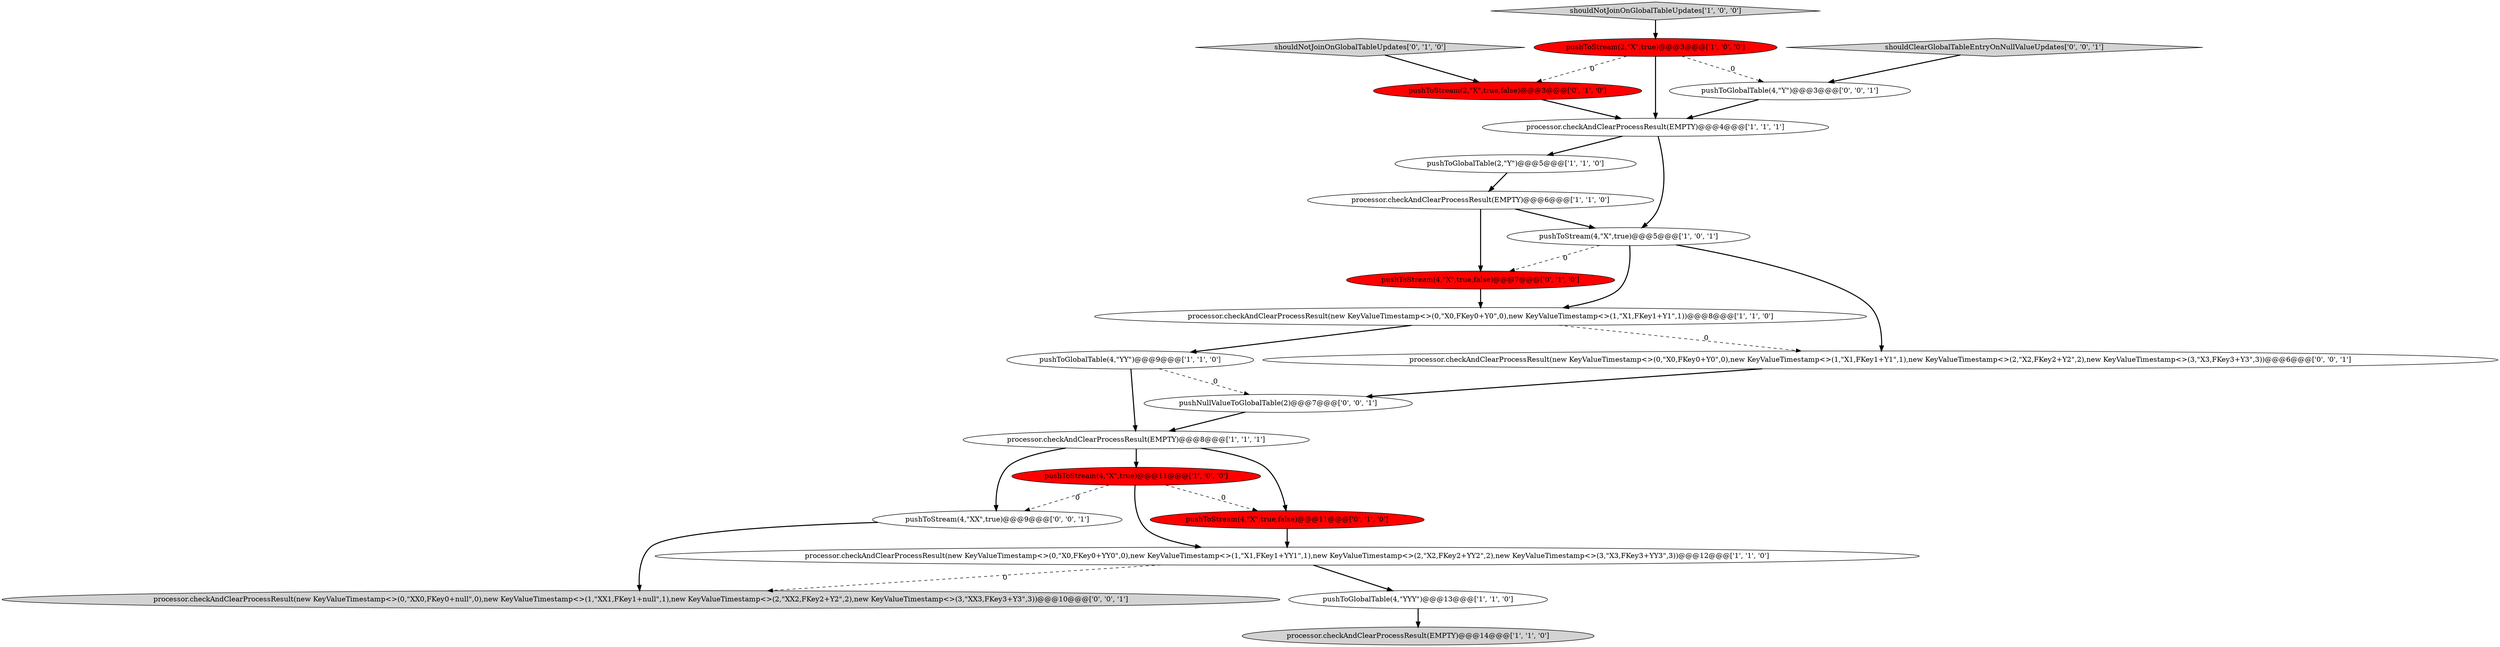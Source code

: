 digraph {
1 [style = filled, label = "pushToStream(2,\"X\",true)@@@3@@@['1', '0', '0']", fillcolor = red, shape = ellipse image = "AAA1AAABBB1BBB"];
6 [style = filled, label = "processor.checkAndClearProcessResult(new KeyValueTimestamp<>(0,\"X0,FKey0+Y0\",0),new KeyValueTimestamp<>(1,\"X1,FKey1+Y1\",1))@@@8@@@['1', '1', '0']", fillcolor = white, shape = ellipse image = "AAA0AAABBB1BBB"];
16 [style = filled, label = "pushToStream(4,\"X\",true,false)@@@7@@@['0', '1', '0']", fillcolor = red, shape = ellipse image = "AAA1AAABBB2BBB"];
9 [style = filled, label = "processor.checkAndClearProcessResult(EMPTY)@@@8@@@['1', '1', '1']", fillcolor = white, shape = ellipse image = "AAA0AAABBB1BBB"];
2 [style = filled, label = "pushToGlobalTable(4,\"YY\")@@@9@@@['1', '1', '0']", fillcolor = white, shape = ellipse image = "AAA0AAABBB1BBB"];
19 [style = filled, label = "pushToGlobalTable(4,\"Y\")@@@3@@@['0', '0', '1']", fillcolor = white, shape = ellipse image = "AAA0AAABBB3BBB"];
12 [style = filled, label = "pushToGlobalTable(2,\"Y\")@@@5@@@['1', '1', '0']", fillcolor = white, shape = ellipse image = "AAA0AAABBB1BBB"];
14 [style = filled, label = "pushToStream(2,\"X\",true,false)@@@3@@@['0', '1', '0']", fillcolor = red, shape = ellipse image = "AAA1AAABBB2BBB"];
20 [style = filled, label = "pushToStream(4,\"XX\",true)@@@9@@@['0', '0', '1']", fillcolor = white, shape = ellipse image = "AAA0AAABBB3BBB"];
11 [style = filled, label = "pushToStream(4,\"X\",true)@@@5@@@['1', '0', '1']", fillcolor = white, shape = ellipse image = "AAA0AAABBB1BBB"];
3 [style = filled, label = "pushToStream(4,\"X\",true)@@@11@@@['1', '0', '0']", fillcolor = red, shape = ellipse image = "AAA1AAABBB1BBB"];
5 [style = filled, label = "shouldNotJoinOnGlobalTableUpdates['1', '0', '0']", fillcolor = lightgray, shape = diamond image = "AAA0AAABBB1BBB"];
21 [style = filled, label = "pushNullValueToGlobalTable(2)@@@7@@@['0', '0', '1']", fillcolor = white, shape = ellipse image = "AAA0AAABBB3BBB"];
22 [style = filled, label = "processor.checkAndClearProcessResult(new KeyValueTimestamp<>(0,\"XX0,FKey0+null\",0),new KeyValueTimestamp<>(1,\"XX1,FKey1+null\",1),new KeyValueTimestamp<>(2,\"XX2,FKey2+Y2\",2),new KeyValueTimestamp<>(3,\"XX3,FKey3+Y3\",3))@@@10@@@['0', '0', '1']", fillcolor = lightgray, shape = ellipse image = "AAA0AAABBB3BBB"];
17 [style = filled, label = "shouldClearGlobalTableEntryOnNullValueUpdates['0', '0', '1']", fillcolor = lightgray, shape = diamond image = "AAA0AAABBB3BBB"];
18 [style = filled, label = "processor.checkAndClearProcessResult(new KeyValueTimestamp<>(0,\"X0,FKey0+Y0\",0),new KeyValueTimestamp<>(1,\"X1,FKey1+Y1\",1),new KeyValueTimestamp<>(2,\"X2,FKey2+Y2\",2),new KeyValueTimestamp<>(3,\"X3,FKey3+Y3\",3))@@@6@@@['0', '0', '1']", fillcolor = white, shape = ellipse image = "AAA0AAABBB3BBB"];
13 [style = filled, label = "pushToStream(4,\"X\",true,false)@@@11@@@['0', '1', '0']", fillcolor = red, shape = ellipse image = "AAA1AAABBB2BBB"];
15 [style = filled, label = "shouldNotJoinOnGlobalTableUpdates['0', '1', '0']", fillcolor = lightgray, shape = diamond image = "AAA0AAABBB2BBB"];
10 [style = filled, label = "processor.checkAndClearProcessResult(EMPTY)@@@6@@@['1', '1', '0']", fillcolor = white, shape = ellipse image = "AAA0AAABBB1BBB"];
8 [style = filled, label = "processor.checkAndClearProcessResult(EMPTY)@@@4@@@['1', '1', '1']", fillcolor = white, shape = ellipse image = "AAA0AAABBB1BBB"];
4 [style = filled, label = "processor.checkAndClearProcessResult(EMPTY)@@@14@@@['1', '1', '0']", fillcolor = lightgray, shape = ellipse image = "AAA0AAABBB1BBB"];
0 [style = filled, label = "pushToGlobalTable(4,\"YYY\")@@@13@@@['1', '1', '0']", fillcolor = white, shape = ellipse image = "AAA0AAABBB1BBB"];
7 [style = filled, label = "processor.checkAndClearProcessResult(new KeyValueTimestamp<>(0,\"X0,FKey0+YY0\",0),new KeyValueTimestamp<>(1,\"X1,FKey1+YY1\",1),new KeyValueTimestamp<>(2,\"X2,FKey2+YY2\",2),new KeyValueTimestamp<>(3,\"X3,FKey3+YY3\",3))@@@12@@@['1', '1', '0']", fillcolor = white, shape = ellipse image = "AAA0AAABBB1BBB"];
1->8 [style = bold, label=""];
15->14 [style = bold, label=""];
1->14 [style = dashed, label="0"];
11->16 [style = dashed, label="0"];
16->6 [style = bold, label=""];
11->6 [style = bold, label=""];
1->19 [style = dashed, label="0"];
9->20 [style = bold, label=""];
7->0 [style = bold, label=""];
2->9 [style = bold, label=""];
3->13 [style = dashed, label="0"];
17->19 [style = bold, label=""];
11->18 [style = bold, label=""];
19->8 [style = bold, label=""];
20->22 [style = bold, label=""];
6->18 [style = dashed, label="0"];
6->2 [style = bold, label=""];
5->1 [style = bold, label=""];
12->10 [style = bold, label=""];
21->9 [style = bold, label=""];
10->16 [style = bold, label=""];
3->7 [style = bold, label=""];
2->21 [style = dashed, label="0"];
0->4 [style = bold, label=""];
13->7 [style = bold, label=""];
3->20 [style = dashed, label="0"];
9->3 [style = bold, label=""];
14->8 [style = bold, label=""];
18->21 [style = bold, label=""];
8->11 [style = bold, label=""];
7->22 [style = dashed, label="0"];
8->12 [style = bold, label=""];
9->13 [style = bold, label=""];
10->11 [style = bold, label=""];
}
